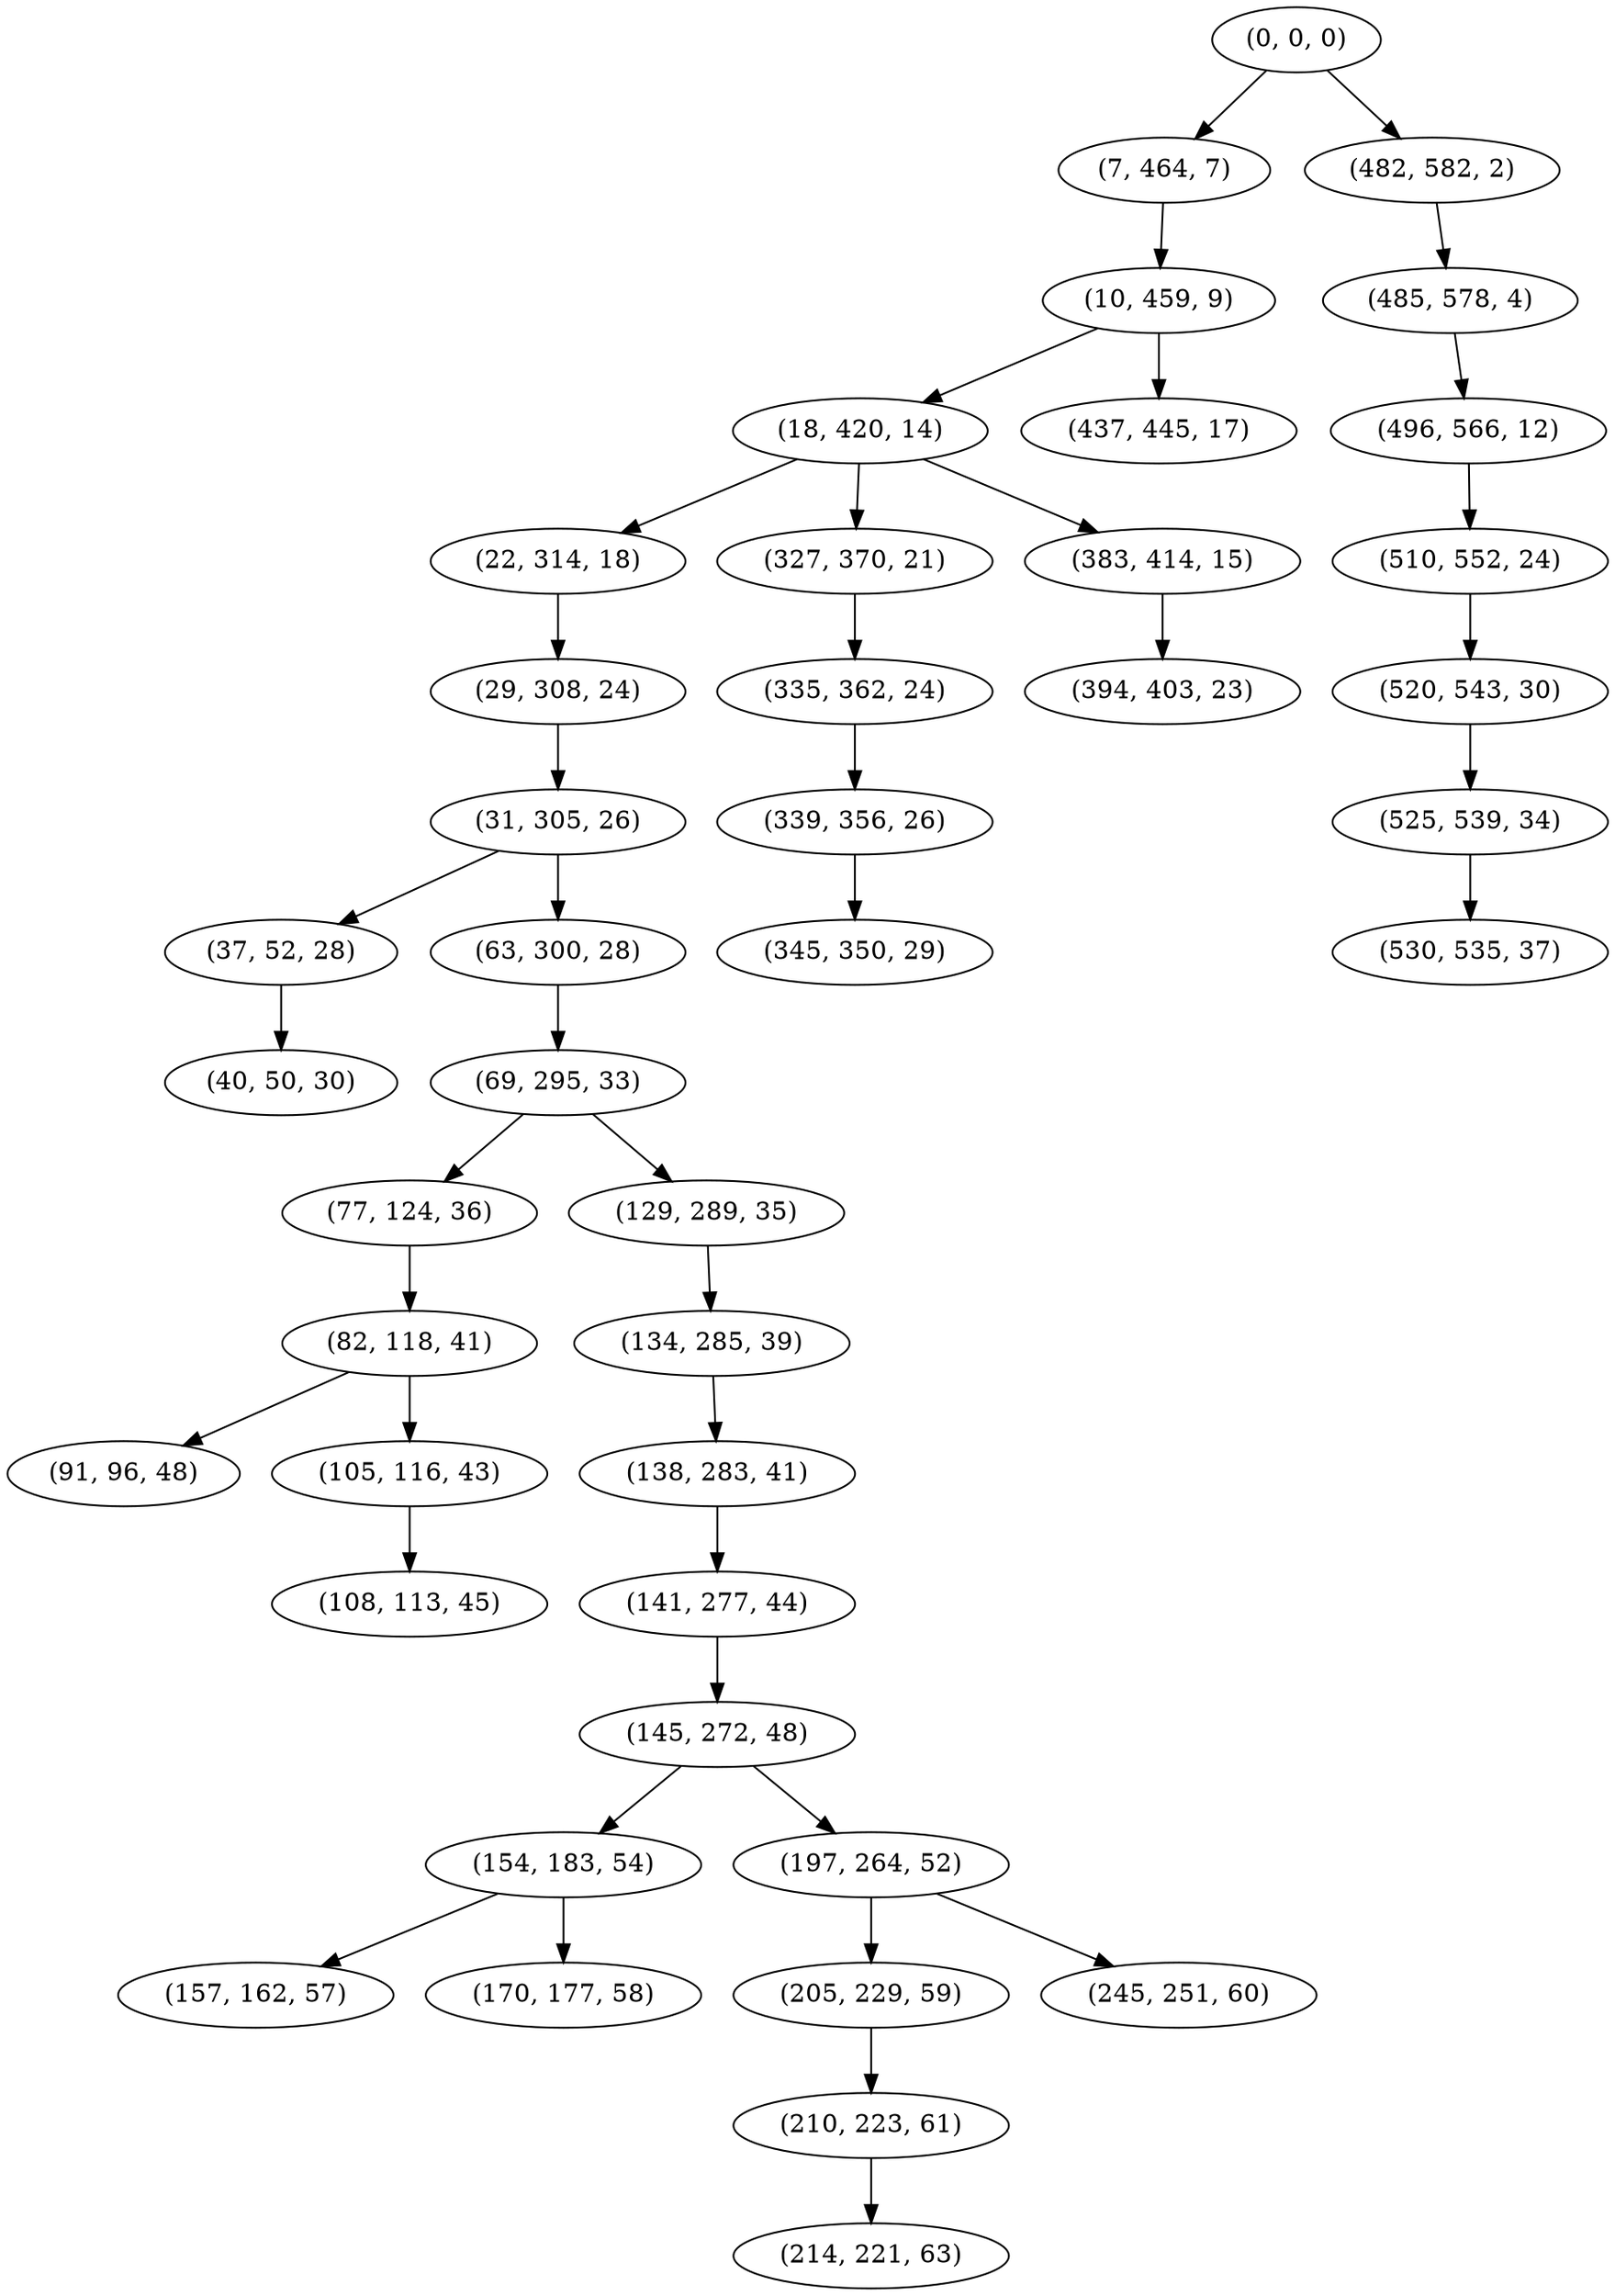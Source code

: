 digraph tree {
    "(0, 0, 0)";
    "(7, 464, 7)";
    "(10, 459, 9)";
    "(18, 420, 14)";
    "(22, 314, 18)";
    "(29, 308, 24)";
    "(31, 305, 26)";
    "(37, 52, 28)";
    "(40, 50, 30)";
    "(63, 300, 28)";
    "(69, 295, 33)";
    "(77, 124, 36)";
    "(82, 118, 41)";
    "(91, 96, 48)";
    "(105, 116, 43)";
    "(108, 113, 45)";
    "(129, 289, 35)";
    "(134, 285, 39)";
    "(138, 283, 41)";
    "(141, 277, 44)";
    "(145, 272, 48)";
    "(154, 183, 54)";
    "(157, 162, 57)";
    "(170, 177, 58)";
    "(197, 264, 52)";
    "(205, 229, 59)";
    "(210, 223, 61)";
    "(214, 221, 63)";
    "(245, 251, 60)";
    "(327, 370, 21)";
    "(335, 362, 24)";
    "(339, 356, 26)";
    "(345, 350, 29)";
    "(383, 414, 15)";
    "(394, 403, 23)";
    "(437, 445, 17)";
    "(482, 582, 2)";
    "(485, 578, 4)";
    "(496, 566, 12)";
    "(510, 552, 24)";
    "(520, 543, 30)";
    "(525, 539, 34)";
    "(530, 535, 37)";
    "(0, 0, 0)" -> "(7, 464, 7)";
    "(0, 0, 0)" -> "(482, 582, 2)";
    "(7, 464, 7)" -> "(10, 459, 9)";
    "(10, 459, 9)" -> "(18, 420, 14)";
    "(10, 459, 9)" -> "(437, 445, 17)";
    "(18, 420, 14)" -> "(22, 314, 18)";
    "(18, 420, 14)" -> "(327, 370, 21)";
    "(18, 420, 14)" -> "(383, 414, 15)";
    "(22, 314, 18)" -> "(29, 308, 24)";
    "(29, 308, 24)" -> "(31, 305, 26)";
    "(31, 305, 26)" -> "(37, 52, 28)";
    "(31, 305, 26)" -> "(63, 300, 28)";
    "(37, 52, 28)" -> "(40, 50, 30)";
    "(63, 300, 28)" -> "(69, 295, 33)";
    "(69, 295, 33)" -> "(77, 124, 36)";
    "(69, 295, 33)" -> "(129, 289, 35)";
    "(77, 124, 36)" -> "(82, 118, 41)";
    "(82, 118, 41)" -> "(91, 96, 48)";
    "(82, 118, 41)" -> "(105, 116, 43)";
    "(105, 116, 43)" -> "(108, 113, 45)";
    "(129, 289, 35)" -> "(134, 285, 39)";
    "(134, 285, 39)" -> "(138, 283, 41)";
    "(138, 283, 41)" -> "(141, 277, 44)";
    "(141, 277, 44)" -> "(145, 272, 48)";
    "(145, 272, 48)" -> "(154, 183, 54)";
    "(145, 272, 48)" -> "(197, 264, 52)";
    "(154, 183, 54)" -> "(157, 162, 57)";
    "(154, 183, 54)" -> "(170, 177, 58)";
    "(197, 264, 52)" -> "(205, 229, 59)";
    "(197, 264, 52)" -> "(245, 251, 60)";
    "(205, 229, 59)" -> "(210, 223, 61)";
    "(210, 223, 61)" -> "(214, 221, 63)";
    "(327, 370, 21)" -> "(335, 362, 24)";
    "(335, 362, 24)" -> "(339, 356, 26)";
    "(339, 356, 26)" -> "(345, 350, 29)";
    "(383, 414, 15)" -> "(394, 403, 23)";
    "(482, 582, 2)" -> "(485, 578, 4)";
    "(485, 578, 4)" -> "(496, 566, 12)";
    "(496, 566, 12)" -> "(510, 552, 24)";
    "(510, 552, 24)" -> "(520, 543, 30)";
    "(520, 543, 30)" -> "(525, 539, 34)";
    "(525, 539, 34)" -> "(530, 535, 37)";
}
